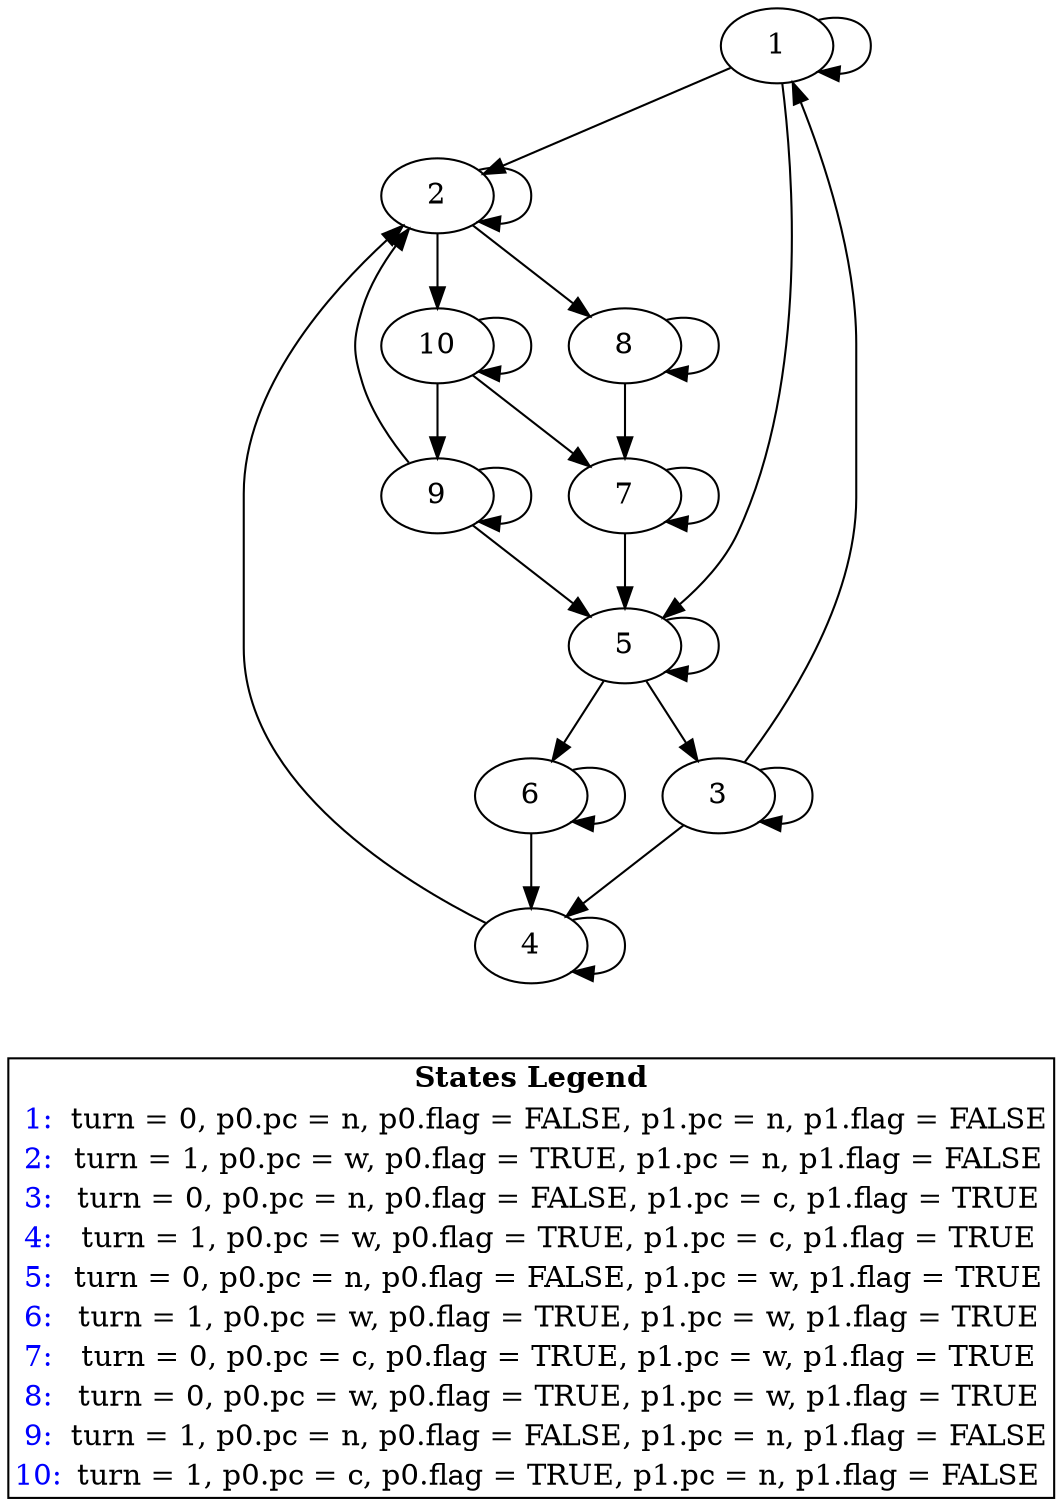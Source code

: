strict digraph {
1 -> 2
1 -> 1
3 -> 4
3 -> 3
5 -> 6
5 -> 5
7 -> 5
7 -> 7
8 -> 7
8 -> 8
9 -> 2
9 -> 9
10 -> 9
10 -> 10
2 -> 10
2 -> 2
4 -> 4
4 -> 4
6 -> 6
6 -> 6
1 -> 5
3 -> 1
5 -> 3
7 -> 7
8 -> 8
9 -> 5
10 -> 7
2 -> 8
4 -> 2
6 -> 4
{ rank = sink;
  Legend [shape=none, margin=0, label=<
    <TABLE BORDER="1" CELLBORDER="0" CELLSPACING="0" CELLPADDING="2">
     <TR>
      <TD COLSPAN="2"><B>States Legend</B></TD>
     </TR>
<TR><TD><FONT COLOR="blue">1:</FONT></TD><TD><FONT COLOR="black">turn = 0, p0.pc = n, p0.flag = FALSE, p1.pc = n, p1.flag = FALSE</FONT></TD></TR>
<TR><TD><FONT COLOR="blue">2:</FONT></TD><TD><FONT COLOR="black">turn = 1, p0.pc = w, p0.flag = TRUE, p1.pc = n, p1.flag = FALSE</FONT></TD></TR>
<TR><TD><FONT COLOR="blue">3:</FONT></TD><TD><FONT COLOR="black">turn = 0, p0.pc = n, p0.flag = FALSE, p1.pc = c, p1.flag = TRUE</FONT></TD></TR>
<TR><TD><FONT COLOR="blue">4:</FONT></TD><TD><FONT COLOR="black">turn = 1, p0.pc = w, p0.flag = TRUE, p1.pc = c, p1.flag = TRUE</FONT></TD></TR>
<TR><TD><FONT COLOR="blue">5:</FONT></TD><TD><FONT COLOR="black">turn = 0, p0.pc = n, p0.flag = FALSE, p1.pc = w, p1.flag = TRUE</FONT></TD></TR>
<TR><TD><FONT COLOR="blue">6:</FONT></TD><TD><FONT COLOR="black">turn = 1, p0.pc = w, p0.flag = TRUE, p1.pc = w, p1.flag = TRUE</FONT></TD></TR>
<TR><TD><FONT COLOR="blue">7:</FONT></TD><TD><FONT COLOR="black">turn = 0, p0.pc = c, p0.flag = TRUE, p1.pc = w, p1.flag = TRUE</FONT></TD></TR>
<TR><TD><FONT COLOR="blue">8:</FONT></TD><TD><FONT COLOR="black">turn = 0, p0.pc = w, p0.flag = TRUE, p1.pc = w, p1.flag = TRUE</FONT></TD></TR>
<TR><TD><FONT COLOR="blue">9:</FONT></TD><TD><FONT COLOR="black">turn = 1, p0.pc = n, p0.flag = FALSE, p1.pc = n, p1.flag = FALSE</FONT></TD></TR>
<TR><TD><FONT COLOR="blue">10:</FONT></TD><TD><FONT COLOR="black">turn = 1, p0.pc = c, p0.flag = TRUE, p1.pc = n, p1.flag = FALSE</FONT></TD></TR>
 </TABLE> >];
}

}